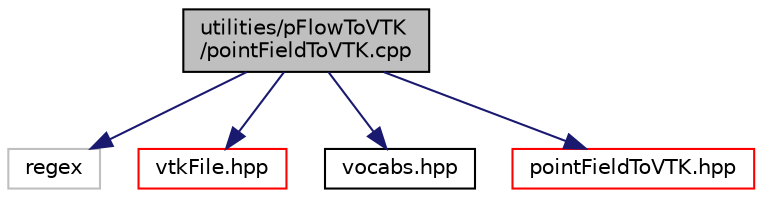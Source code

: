 digraph "utilities/pFlowToVTK/pointFieldToVTK.cpp"
{
 // LATEX_PDF_SIZE
  edge [fontname="Helvetica",fontsize="10",labelfontname="Helvetica",labelfontsize="10"];
  node [fontname="Helvetica",fontsize="10",shape=record];
  Node1 [label="utilities/pFlowToVTK\l/pointFieldToVTK.cpp",height=0.2,width=0.4,color="black", fillcolor="grey75", style="filled", fontcolor="black",tooltip=" "];
  Node1 -> Node2 [color="midnightblue",fontsize="10",style="solid",fontname="Helvetica"];
  Node2 [label="regex",height=0.2,width=0.4,color="grey75", fillcolor="white", style="filled",tooltip=" "];
  Node1 -> Node3 [color="midnightblue",fontsize="10",style="solid",fontname="Helvetica"];
  Node3 [label="vtkFile.hpp",height=0.2,width=0.4,color="red", fillcolor="white", style="filled",URL="$vtkFile_8hpp.html",tooltip=" "];
  Node1 -> Node55 [color="midnightblue",fontsize="10",style="solid",fontname="Helvetica"];
  Node55 [label="vocabs.hpp",height=0.2,width=0.4,color="black", fillcolor="white", style="filled",URL="$vocabs_8hpp.html",tooltip=" "];
  Node1 -> Node56 [color="midnightblue",fontsize="10",style="solid",fontname="Helvetica"];
  Node56 [label="pointFieldToVTK.hpp",height=0.2,width=0.4,color="red", fillcolor="white", style="filled",URL="$pointFieldToVTK_8hpp.html",tooltip=" "];
}
